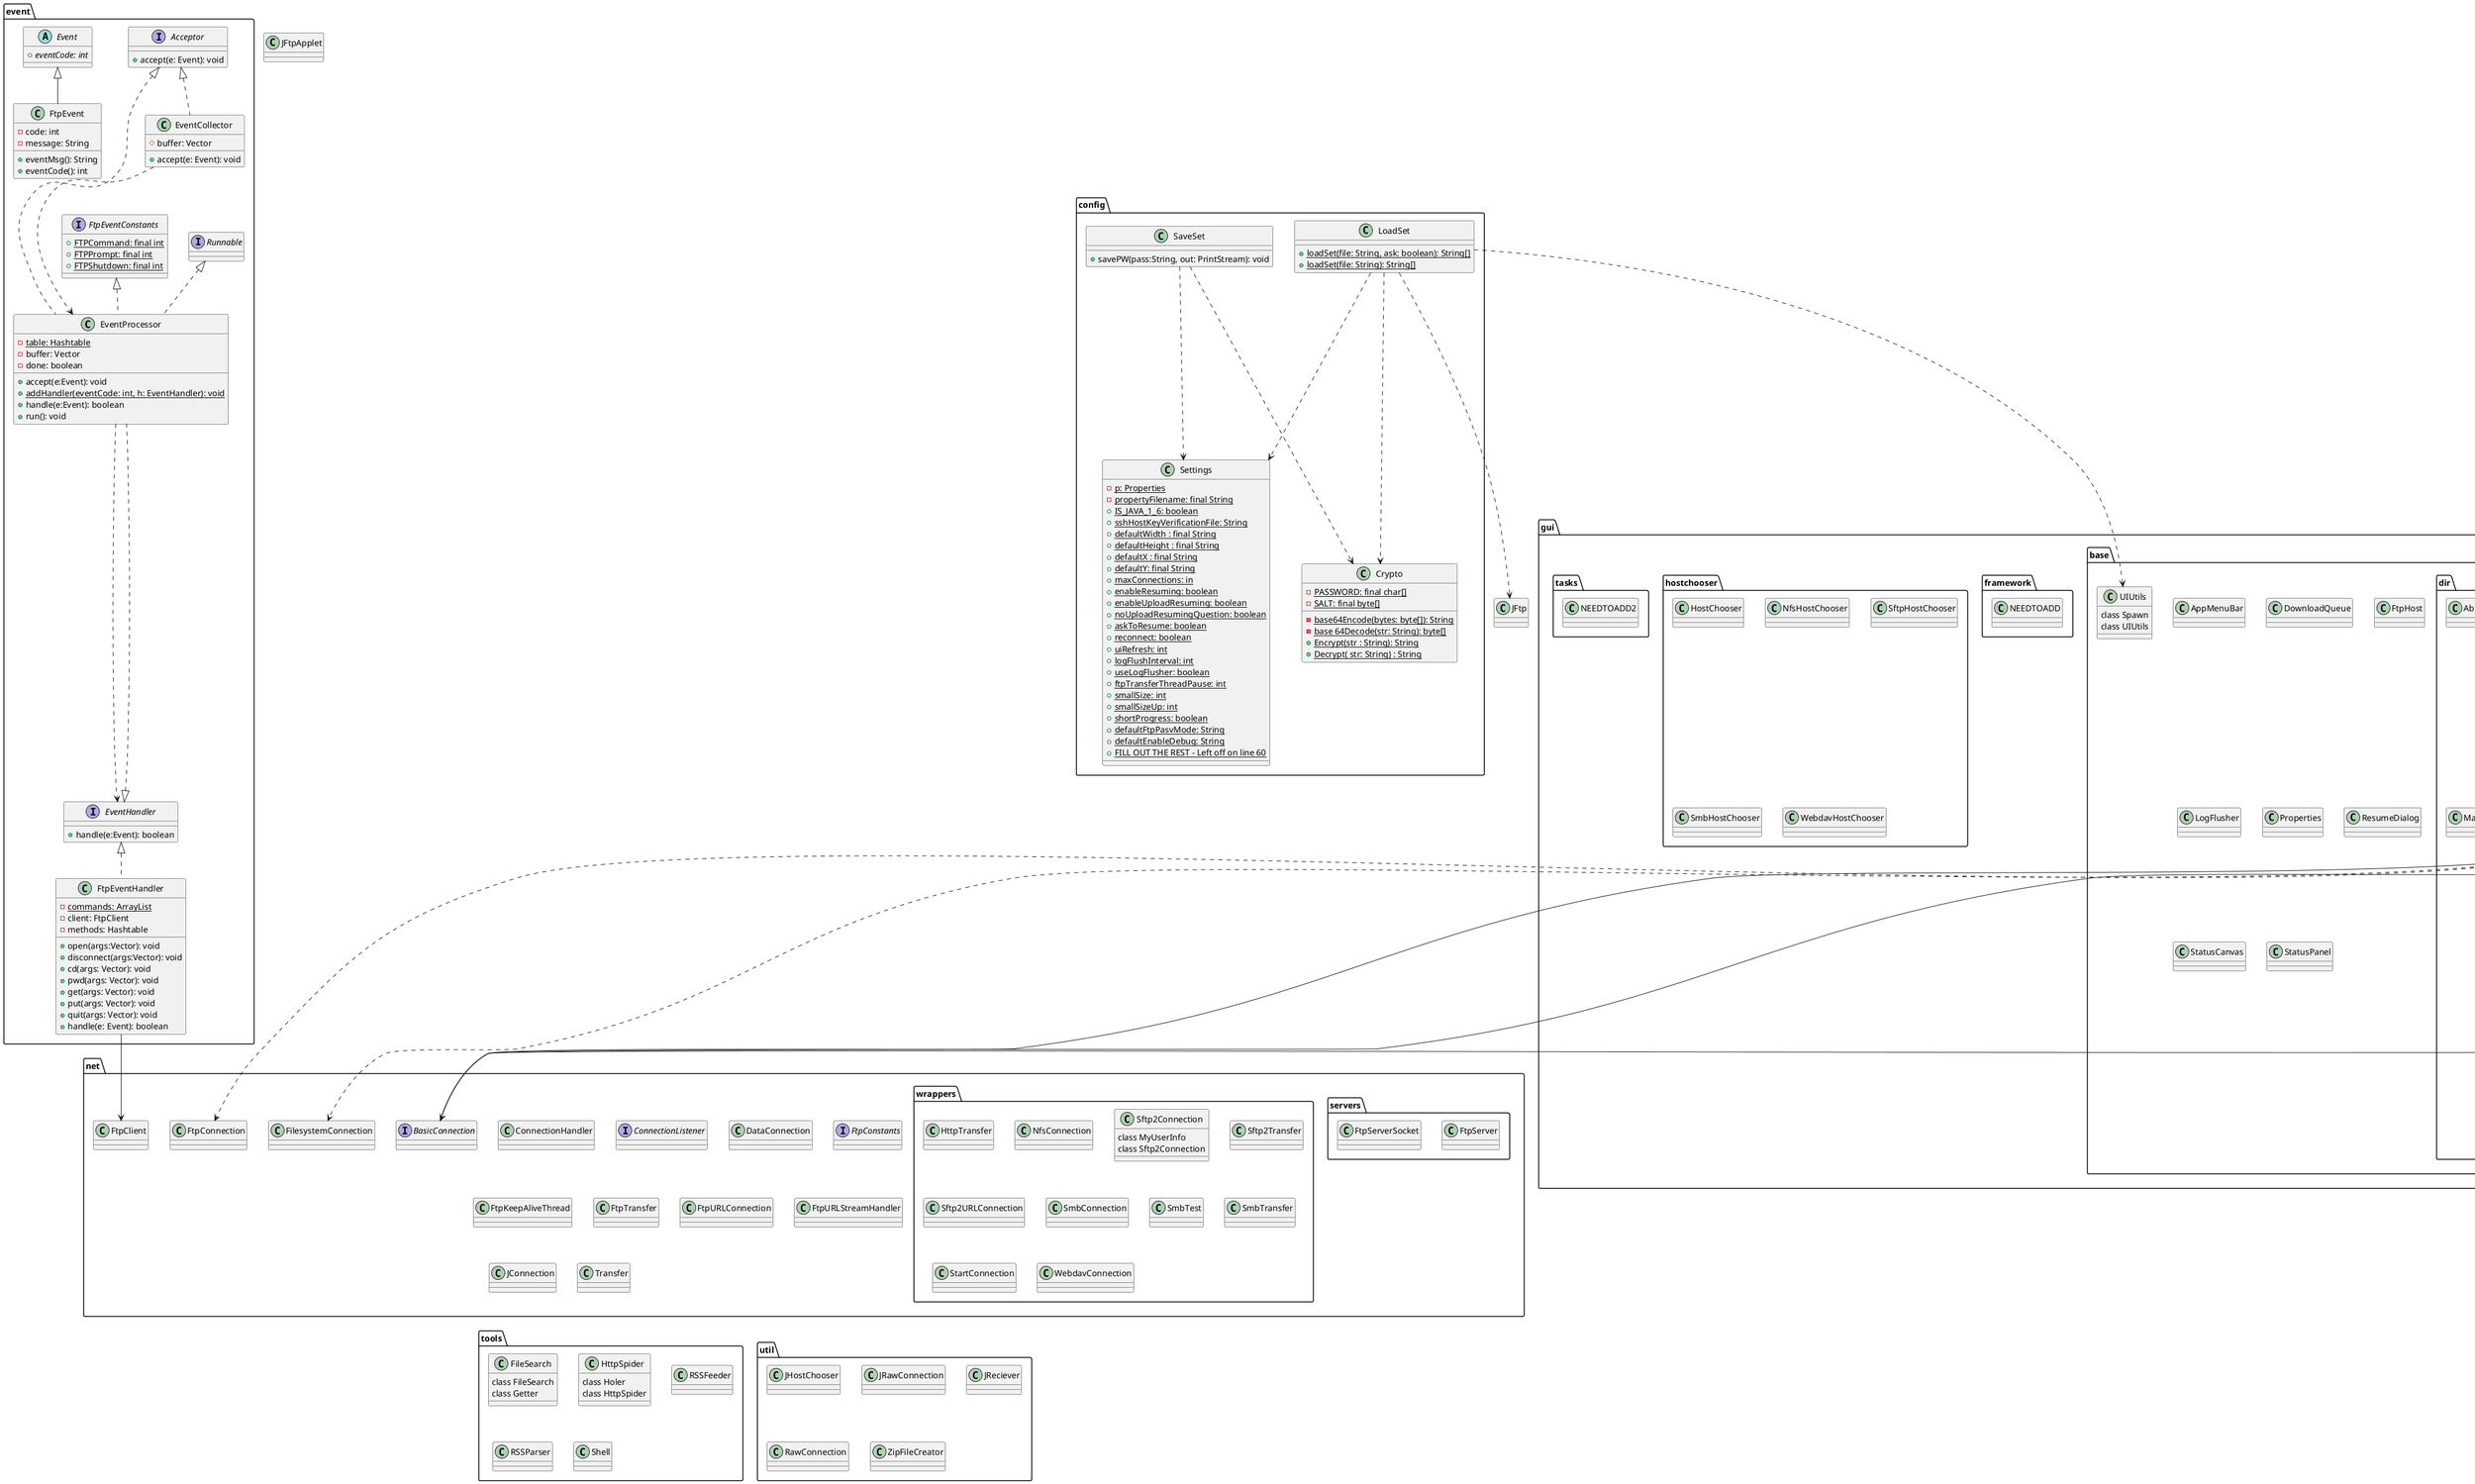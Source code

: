 @startuml
'https://plantuml.com/class-diagram

package config {
    class Crypto{
        - {static}PASSWORD: final char[]
        - {static} SALT: final byte[]
        - {static} base64Encode(bytes: byte[]): String
        - {static} base 64Decode(str: String): byte[]
        + {static} Encrypt(str : String): String
        + {static} Decrypt( str: String) : String
    }
    class LoadSet{
        + {static} loadSet(file: String, ask: boolean): String[]
        + {static} loadSet(file: String): String[]
    }

    class SaveSet{
        + savePW(pass:String, out: PrintStream): void

    }
    class Settings{
        - {static} p: Properties
        - {static} propertyFilename: final String
        + {static} IS_JAVA_1_6: boolean
        + {static} sshHostKeyVerificationFile: String
        + {static} defaultWidth : final String
        + {static} defaultHeight : final String
        + {static} defaultX : final String
        + {static} defaultY: final String
        + {static} maxConnections: in
        + {static} enableResuming: boolean
        + {static} enableUploadResuming: boolean
        + {static} noUploadResumingQuestion: boolean
        + {static} askToResume: boolean
        + {static} reconnect: boolean
        + {static} uiRefresh: int
        + {static} logFlushInterval: int
        + {static} useLogFlusher: boolean
        + {static} ftpTransferThreadPause: int
        + {static} smallSize: int
        + {static} smallSizeUp: int
        + {static} shortProgress: boolean
        + {static} defaultFtpPasvMode: String
        + {static} defaultEnableDebug: String
        + {static} FILL OUT THE REST - Left off on line 60
    }
}
package event {
    interface Acceptor{
        + accept(e: Event): void
    }
    abstract class Event{
        + {abstract} eventCode: int
    }
    class EventCollector implements Acceptor{
        # buffer: Vector
        + accept(e: Event): void
    }
    interface EventHandler{
        +handle(e:Event): boolean
    }
    class EventProcessor implements Runnable, Acceptor, FtpEventConstants, EventHandler{
        - {static} table: Hashtable
        - buffer: Vector
        - done: boolean
        + accept(e:Event): void
        + {static} addHandler(eventCode: int, h: EventHandler): void
        + handle(e:Event): boolean
        + run(): void
    }
    class FtpEvent extends Event{
        - code: int
        - message: String
        + eventMsg(): String
        + eventCode(): int
    }
    interface FtpEventConstants {
        + {static} FTPCommand: final int
        + {static} FTPPrompt: final int
        + {static} FTPShutdown: final int
    }
    class FtpEventHandler implements EventHandler{
       -{static} commands: ArrayList
       - client: FtpClient
       - methods: Hashtable
       + open(args:Vector): void
       + disconnect(args:Vector): void
       + cd(args: Vector): void
       + pwd(args: Vector): void
       + get(args: Vector): void
       + put(args: Vector): void
       + quit(args: Vector): void
       + handle(e: Event): boolean

    }
}
package gui{
    package base{
        package dir{
            class ColoredCellRenderer
            interface Dir
            class DirCanvas
            class DirCellRenderer extends DefaultListCellRenderer
            class DirComponent extends DirPanel implements ListSelectionListener
            class DirEntry
            class DirLister implements ActionListener
            class DirPanel extends HPanel implements Dir
            class MaterializedTableModel extends AbstractTableModel
            class TableUtils
        }
        class AppMenuBar
        class DownloadList
        class DownloadQueue
        class FtpHost
        class LocalDir
        class LogFlusher
        class Properties
        class RemoteDir
        class ResumeDialog
        class StatusCanvas
        class StatusPanel
        class UITool
        class UIUtils{
        class Spawn
        class UIUtils
        }
    }
    package framework{
        class NEEDTOADD
    }
    package hostchooser{
        class HostChooser
        class NfsHostChooser
        class SftpHostChooser
        class SmbHostChooser
        class WebdavHostChooser
    }
    package tasks{
        class NEEDTOADD2
    }
}
package net{
    package servers{
        class FtpServer
        class FtpServerSocket
    }
    package wrappers{
        class HttpTransfer
        class NfsConnection
        class Sftp2Connection{
            class MyUserInfo
            class Sftp2Connection
        }
        class Sftp2Transfer
        class Sftp2URLConnection
        class SmbConnection
        class SmbTest
        class SmbTransfer
        class StartConnection
        class WebdavConnection
    }
    interface BasicConnection
    class ConnectionHandler
    interface ConnectionListener
    class DataConnection
    class FilesystemConnection
    class FtpClient
    class FtpConnection
    interface FtpConstants
    class FtpKeepAliveThread
    class FtpTransfer
    class FtpURLConnection
    class FtpURLStreamHandler
    class JConnection
    class Transfer
}
package system{
    package logging{
        class Log
        class Log4Logger
        interface Logger
        class SystemLogger
    }
    class CommandLine
    class LocalIO
    class StringUtils
    class UpdateDaemon
}
package tools{
    class FileSearch{
        class FileSearch
        class Getter
    }
    class HttpSpider{
        class Holer
        class HttpSpider
    }
    class RSSFeeder
    class RSSParser
    class Shell
}
package util{
    class JHostChooser
    class JRawConnection
    class JReciever
    class RawConnection
    class ZipFileCreator
}
class JFtp
class JFtpApplet

LoadSet -.-> Settings
LoadSet -.-> UIUtils
LoadSet -.-> Crypto
LoadSet -.-> JFtp
SaveSet -.-> Settings
SaveSet -.-> Crypto
EventCollector -.-> EventProcessor
EventProcessor -.-> EventHandler
FtpEventHandler --> FtpClient
Dir --> BasicConnection
Dir --> DownloadList
DirCanvas --> Dir
DirCanvas -.-> UITool
DirCanvas -.-> PathChanger
DirCanvas -.-> GUIDefaults
DirCellRenderer --> ImageIcon
DirCellRenderer -.-> DirEntry
DirCellRenderer -.-> GUIDefaults
DirCellRenderer -.-> RemoteDir
DirCellRenderer -.-> LocalDir
DirComponent --> DirPanel
DirComponent -.-> ColoredCellRenderer
DirEntry -.-> HImage
DirEntry -.-> ImageIcon
DirEntry -.-> Image
DirLister --> BasicConnection
DirLister -.-> FtpConnection
DirLister -.-> FilesystemConnection

DirPanel --> DirEntry
DirPanel --> DownloadList
DirPanel --> BasicConnection
TableUtils --> TableCellRenderer
TableUtils --> TableColumnModel
TableUtils --> TableModel
TableUtils --> TableColumn





@enduml